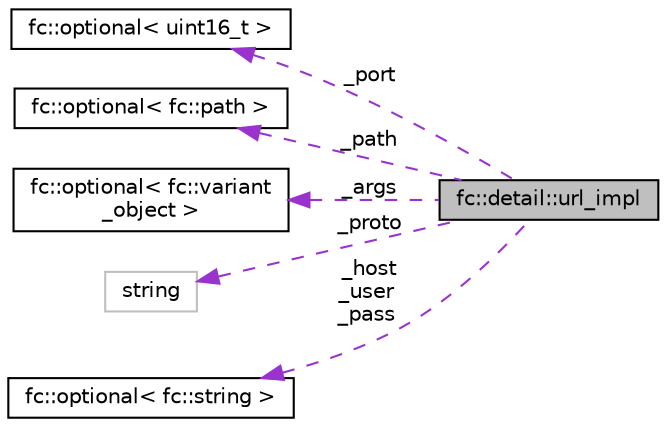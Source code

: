 digraph "fc::detail::url_impl"
{
  edge [fontname="Helvetica",fontsize="10",labelfontname="Helvetica",labelfontsize="10"];
  node [fontname="Helvetica",fontsize="10",shape=record];
  rankdir="LR";
  Node1 [label="fc::detail::url_impl",height=0.2,width=0.4,color="black", fillcolor="grey75", style="filled", fontcolor="black"];
  Node2 -> Node1 [dir="back",color="darkorchid3",fontsize="10",style="dashed",label=" _port" ];
  Node2 [label="fc::optional\< uint16_t \>",height=0.2,width=0.4,color="black", fillcolor="white", style="filled",URL="$classfc_1_1optional.html"];
  Node3 -> Node1 [dir="back",color="darkorchid3",fontsize="10",style="dashed",label=" _path" ];
  Node3 [label="fc::optional\< fc::path \>",height=0.2,width=0.4,color="black", fillcolor="white", style="filled",URL="$classfc_1_1optional.html"];
  Node4 -> Node1 [dir="back",color="darkorchid3",fontsize="10",style="dashed",label=" _args" ];
  Node4 [label="fc::optional\< fc::variant\l_object \>",height=0.2,width=0.4,color="black", fillcolor="white", style="filled",URL="$classfc_1_1optional.html"];
  Node5 -> Node1 [dir="back",color="darkorchid3",fontsize="10",style="dashed",label=" _proto" ];
  Node5 [label="string",height=0.2,width=0.4,color="grey75", fillcolor="white", style="filled"];
  Node6 -> Node1 [dir="back",color="darkorchid3",fontsize="10",style="dashed",label=" _host\n_user\n_pass" ];
  Node6 [label="fc::optional\< fc::string \>",height=0.2,width=0.4,color="black", fillcolor="white", style="filled",URL="$classfc_1_1optional.html"];
}
